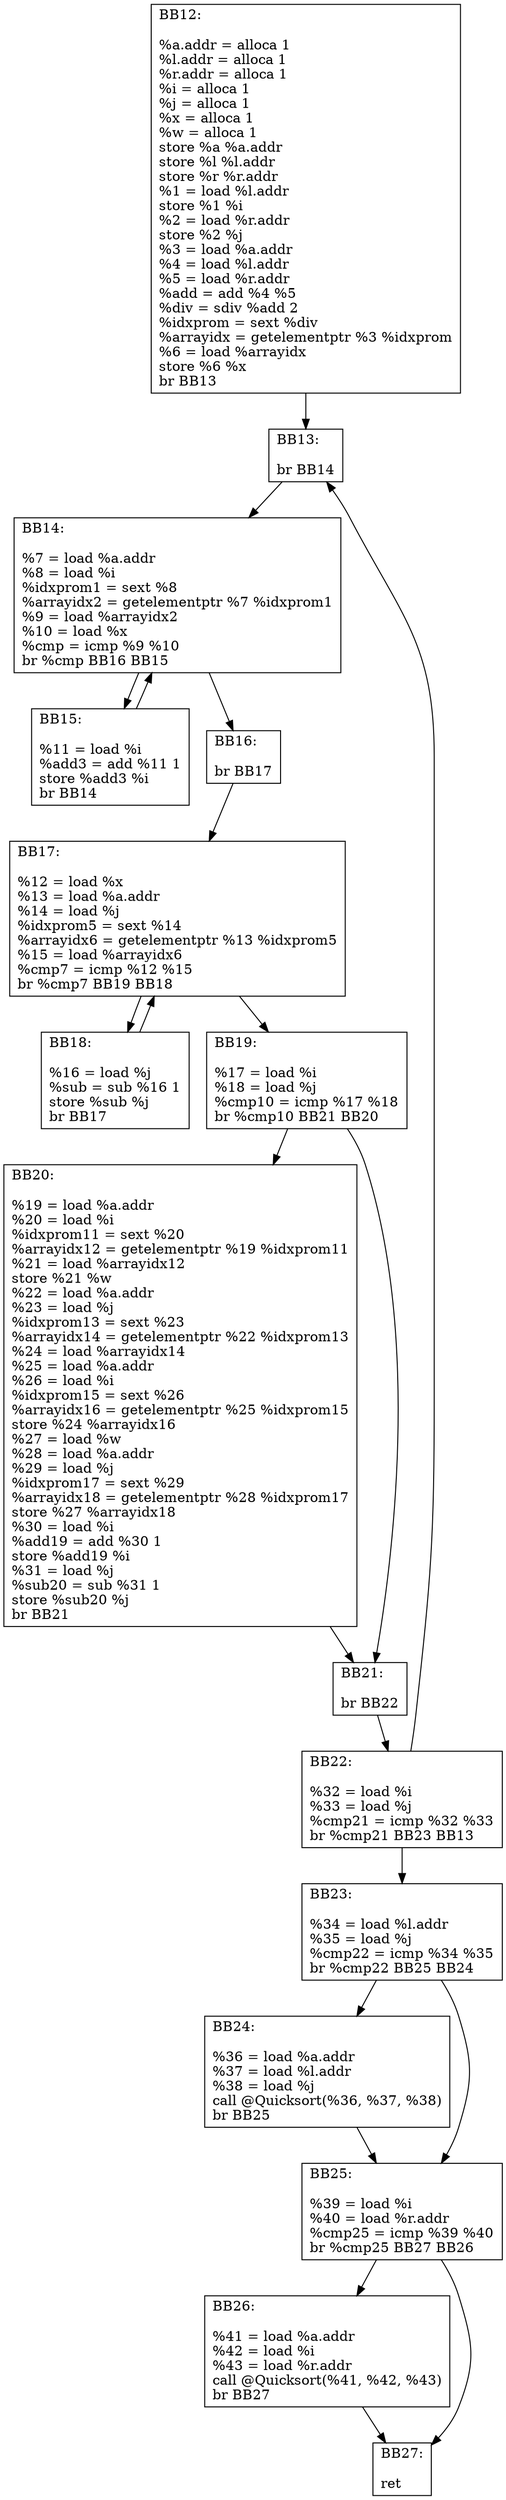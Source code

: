 digraph "CFG for 'Quicksort' function" {
BB12 [shape=record, label="{BB12:\l\l
%a.addr = alloca 1\l
%l.addr = alloca 1\l
%r.addr = alloca 1\l
%i = alloca 1\l
%j = alloca 1\l
%x = alloca 1\l
%w = alloca 1\l
store %a %a.addr\l
store %l %l.addr\l
store %r %r.addr\l
%1 = load %l.addr\l
store %1 %i\l
%2 = load %r.addr\l
store %2 %j\l
%3 = load %a.addr\l
%4 = load %l.addr\l
%5 = load %r.addr\l
%add = add %4 %5\l
%div = sdiv %add 2\l
%idxprom = sext %div\l
%arrayidx = getelementptr %3 %idxprom\l
%6 = load %arrayidx\l
store %6 %x\l
br BB13\l
}"];
BB12 -> BB13
BB13 [shape=record, label="{BB13:\l\l
br BB14\l
}"];
BB13 -> BB14
BB14 [shape=record, label="{BB14:\l\l
%7 = load %a.addr\l
%8 = load %i\l
%idxprom1 = sext %8\l
%arrayidx2 = getelementptr %7 %idxprom1\l
%9 = load %arrayidx2\l
%10 = load %x\l
%cmp = icmp %9 %10\l
br %cmp BB16 BB15\l
}"];
BB14 -> BB15
BB14 -> BB16
BB15 [shape=record, label="{BB15:\l\l
%11 = load %i\l
%add3 = add %11 1\l
store %add3 %i\l
br BB14\l
}"];
BB15 -> BB14
BB16 [shape=record, label="{BB16:\l\l
br BB17\l
}"];
BB16 -> BB17
BB17 [shape=record, label="{BB17:\l\l
%12 = load %x\l
%13 = load %a.addr\l
%14 = load %j\l
%idxprom5 = sext %14\l
%arrayidx6 = getelementptr %13 %idxprom5\l
%15 = load %arrayidx6\l
%cmp7 = icmp %12 %15\l
br %cmp7 BB19 BB18\l
}"];
BB17 -> BB18
BB17 -> BB19
BB18 [shape=record, label="{BB18:\l\l
%16 = load %j\l
%sub = sub %16 1\l
store %sub %j\l
br BB17\l
}"];
BB18 -> BB17
BB19 [shape=record, label="{BB19:\l\l
%17 = load %i\l
%18 = load %j\l
%cmp10 = icmp %17 %18\l
br %cmp10 BB21 BB20\l
}"];
BB19 -> BB20
BB19 -> BB21
BB20 [shape=record, label="{BB20:\l\l
%19 = load %a.addr\l
%20 = load %i\l
%idxprom11 = sext %20\l
%arrayidx12 = getelementptr %19 %idxprom11\l
%21 = load %arrayidx12\l
store %21 %w\l
%22 = load %a.addr\l
%23 = load %j\l
%idxprom13 = sext %23\l
%arrayidx14 = getelementptr %22 %idxprom13\l
%24 = load %arrayidx14\l
%25 = load %a.addr\l
%26 = load %i\l
%idxprom15 = sext %26\l
%arrayidx16 = getelementptr %25 %idxprom15\l
store %24 %arrayidx16\l
%27 = load %w\l
%28 = load %a.addr\l
%29 = load %j\l
%idxprom17 = sext %29\l
%arrayidx18 = getelementptr %28 %idxprom17\l
store %27 %arrayidx18\l
%30 = load %i\l
%add19 = add %30 1\l
store %add19 %i\l
%31 = load %j\l
%sub20 = sub %31 1\l
store %sub20 %j\l
br BB21\l
}"];
BB20 -> BB21
BB21 [shape=record, label="{BB21:\l\l
br BB22\l
}"];
BB21 -> BB22
BB22 [shape=record, label="{BB22:\l\l
%32 = load %i\l
%33 = load %j\l
%cmp21 = icmp %32 %33\l
br %cmp21 BB23 BB13\l
}"];
BB22 -> BB13
BB22 -> BB23
BB23 [shape=record, label="{BB23:\l\l
%34 = load %l.addr\l
%35 = load %j\l
%cmp22 = icmp %34 %35\l
br %cmp22 BB25 BB24\l
}"];
BB23 -> BB24
BB23 -> BB25
BB24 [shape=record, label="{BB24:\l\l
%36 = load %a.addr\l
%37 = load %l.addr\l
%38 = load %j\l
call @Quicksort(%36, %37, %38)\lbr BB25\l
}"];
BB24 -> BB25
BB25 [shape=record, label="{BB25:\l\l
%39 = load %i\l
%40 = load %r.addr\l
%cmp25 = icmp %39 %40\l
br %cmp25 BB27 BB26\l
}"];
BB25 -> BB26
BB25 -> BB27
BB26 [shape=record, label="{BB26:\l\l
%41 = load %a.addr\l
%42 = load %i\l
%43 = load %r.addr\l
call @Quicksort(%41, %42, %43)\lbr BB27\l
}"];
BB26 -> BB27
BB27 [shape=record, label="{BB27:\l\l
ret\l
}"];
}
